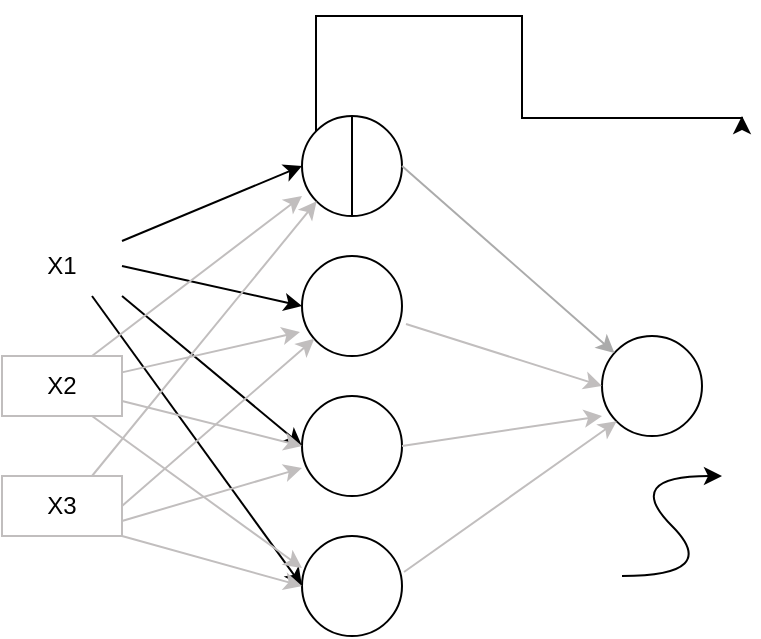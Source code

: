 <mxfile version="25.0.3">
  <diagram name="Page-1" id="ZQwy2tCBjeSNqqhctZNx">
    <mxGraphModel dx="1047" dy="639" grid="1" gridSize="10" guides="1" tooltips="1" connect="1" arrows="1" fold="1" page="1" pageScale="1" pageWidth="850" pageHeight="1100" math="0" shadow="0">
      <root>
        <mxCell id="0" />
        <mxCell id="1" parent="0" />
        <mxCell id="28EZDfu7nihR8xJpcDyL-1" value="X1" style="text;align=center;html=1;verticalAlign=middle;whiteSpace=wrap;rounded=0;" vertex="1" parent="1">
          <mxGeometry x="90" y="190" width="60" height="30" as="geometry" />
        </mxCell>
        <mxCell id="28EZDfu7nihR8xJpcDyL-2" value="X2" style="text;strokeColor=#c1bebe;align=center;fillColor=none;html=1;verticalAlign=middle;whiteSpace=wrap;rounded=0;" vertex="1" parent="1">
          <mxGeometry x="90" y="250" width="60" height="30" as="geometry" />
        </mxCell>
        <mxCell id="28EZDfu7nihR8xJpcDyL-3" value="X3" style="text;strokeColor=#c1bebe;align=center;fillColor=none;html=1;verticalAlign=middle;whiteSpace=wrap;rounded=0;" vertex="1" parent="1">
          <mxGeometry x="90" y="310" width="60" height="30" as="geometry" />
        </mxCell>
        <mxCell id="28EZDfu7nihR8xJpcDyL-30" style="edgeStyle=orthogonalEdgeStyle;rounded=0;orthogonalLoop=1;jettySize=auto;html=1;" edge="1" parent="1" source="28EZDfu7nihR8xJpcDyL-4">
          <mxGeometry relative="1" as="geometry">
            <mxPoint x="460" y="130" as="targetPoint" />
            <Array as="points">
              <mxPoint x="247" y="80" />
              <mxPoint x="350" y="80" />
              <mxPoint x="350" y="131" />
            </Array>
          </mxGeometry>
        </mxCell>
        <mxCell id="28EZDfu7nihR8xJpcDyL-4" value="" style="ellipse;whiteSpace=wrap;html=1;aspect=fixed;" vertex="1" parent="1">
          <mxGeometry x="240" y="130" width="50" height="50" as="geometry" />
        </mxCell>
        <mxCell id="28EZDfu7nihR8xJpcDyL-5" value="" style="ellipse;whiteSpace=wrap;html=1;aspect=fixed;" vertex="1" parent="1">
          <mxGeometry x="240" y="200" width="50" height="50" as="geometry" />
        </mxCell>
        <mxCell id="28EZDfu7nihR8xJpcDyL-6" value="" style="ellipse;whiteSpace=wrap;html=1;aspect=fixed;" vertex="1" parent="1">
          <mxGeometry x="240" y="270" width="50" height="50" as="geometry" />
        </mxCell>
        <mxCell id="28EZDfu7nihR8xJpcDyL-7" value="" style="ellipse;whiteSpace=wrap;html=1;aspect=fixed;" vertex="1" parent="1">
          <mxGeometry x="240" y="340" width="50" height="50" as="geometry" />
        </mxCell>
        <mxCell id="28EZDfu7nihR8xJpcDyL-8" value="" style="ellipse;whiteSpace=wrap;html=1;aspect=fixed;" vertex="1" parent="1">
          <mxGeometry x="390" y="240" width="50" height="50" as="geometry" />
        </mxCell>
        <mxCell id="28EZDfu7nihR8xJpcDyL-9" value="" style="endArrow=classic;html=1;rounded=0;entryX=0;entryY=0.5;entryDx=0;entryDy=0;" edge="1" parent="1" source="28EZDfu7nihR8xJpcDyL-1" target="28EZDfu7nihR8xJpcDyL-4">
          <mxGeometry width="50" height="50" relative="1" as="geometry">
            <mxPoint x="140" y="190" as="sourcePoint" />
            <mxPoint x="190" y="140" as="targetPoint" />
          </mxGeometry>
        </mxCell>
        <mxCell id="28EZDfu7nihR8xJpcDyL-11" value="" style="endArrow=classic;html=1;rounded=0;exitX=1;exitY=0.5;exitDx=0;exitDy=0;entryX=0;entryY=0.5;entryDx=0;entryDy=0;" edge="1" parent="1" source="28EZDfu7nihR8xJpcDyL-1" target="28EZDfu7nihR8xJpcDyL-5">
          <mxGeometry width="50" height="50" relative="1" as="geometry">
            <mxPoint x="400" y="360" as="sourcePoint" />
            <mxPoint x="450" y="310" as="targetPoint" />
          </mxGeometry>
        </mxCell>
        <mxCell id="28EZDfu7nihR8xJpcDyL-12" value="" style="endArrow=classic;html=1;rounded=0;exitX=0.75;exitY=1;exitDx=0;exitDy=0;entryX=0;entryY=0.5;entryDx=0;entryDy=0;" edge="1" parent="1" source="28EZDfu7nihR8xJpcDyL-1" target="28EZDfu7nihR8xJpcDyL-7">
          <mxGeometry width="50" height="50" relative="1" as="geometry">
            <mxPoint x="400" y="360" as="sourcePoint" />
            <mxPoint x="450" y="310" as="targetPoint" />
          </mxGeometry>
        </mxCell>
        <mxCell id="28EZDfu7nihR8xJpcDyL-13" value="" style="endArrow=classic;html=1;rounded=0;exitX=1;exitY=1;exitDx=0;exitDy=0;entryX=0;entryY=0.5;entryDx=0;entryDy=0;" edge="1" parent="1" source="28EZDfu7nihR8xJpcDyL-1" target="28EZDfu7nihR8xJpcDyL-6">
          <mxGeometry width="50" height="50" relative="1" as="geometry">
            <mxPoint x="400" y="360" as="sourcePoint" />
            <mxPoint x="450" y="310" as="targetPoint" />
          </mxGeometry>
        </mxCell>
        <mxCell id="28EZDfu7nihR8xJpcDyL-14" value="" style="endArrow=classic;html=1;rounded=0;exitX=1.02;exitY=0.36;exitDx=0;exitDy=0;exitPerimeter=0;entryX=0;entryY=1;entryDx=0;entryDy=0;strokeColor=#c1bebe;" edge="1" parent="1" source="28EZDfu7nihR8xJpcDyL-7" target="28EZDfu7nihR8xJpcDyL-8">
          <mxGeometry width="50" height="50" relative="1" as="geometry">
            <mxPoint x="400" y="360" as="sourcePoint" />
            <mxPoint x="450" y="310" as="targetPoint" />
          </mxGeometry>
        </mxCell>
        <mxCell id="28EZDfu7nihR8xJpcDyL-15" value="" style="endArrow=classic;html=1;rounded=0;exitX=1;exitY=0.5;exitDx=0;exitDy=0;entryX=0;entryY=0.8;entryDx=0;entryDy=0;entryPerimeter=0;strokeColor=#c1bebe;" edge="1" parent="1" source="28EZDfu7nihR8xJpcDyL-6" target="28EZDfu7nihR8xJpcDyL-8">
          <mxGeometry width="50" height="50" relative="1" as="geometry">
            <mxPoint x="301" y="368" as="sourcePoint" />
            <mxPoint x="407" y="293" as="targetPoint" />
          </mxGeometry>
        </mxCell>
        <mxCell id="28EZDfu7nihR8xJpcDyL-16" value="" style="endArrow=classic;html=1;rounded=0;exitX=1.04;exitY=0.68;exitDx=0;exitDy=0;entryX=0;entryY=0.5;entryDx=0;entryDy=0;exitPerimeter=0;strokeColor=#c1bebe;" edge="1" parent="1" source="28EZDfu7nihR8xJpcDyL-5" target="28EZDfu7nihR8xJpcDyL-8">
          <mxGeometry width="50" height="50" relative="1" as="geometry">
            <mxPoint x="300" y="305" as="sourcePoint" />
            <mxPoint x="400" y="290" as="targetPoint" />
          </mxGeometry>
        </mxCell>
        <mxCell id="28EZDfu7nihR8xJpcDyL-17" value="" style="endArrow=classic;html=1;rounded=0;exitX=1;exitY=0.5;exitDx=0;exitDy=0;strokeColor=#ababab;" edge="1" parent="1" source="28EZDfu7nihR8xJpcDyL-4" target="28EZDfu7nihR8xJpcDyL-8">
          <mxGeometry width="50" height="50" relative="1" as="geometry">
            <mxPoint x="302" y="244" as="sourcePoint" />
            <mxPoint x="400" y="275" as="targetPoint" />
          </mxGeometry>
        </mxCell>
        <mxCell id="28EZDfu7nihR8xJpcDyL-18" value="" style="endArrow=classic;html=1;rounded=0;exitX=0.75;exitY=0;exitDx=0;exitDy=0;entryX=0;entryY=0.8;entryDx=0;entryDy=0;entryPerimeter=0;strokeColor=#c1bebe;" edge="1" parent="1" source="28EZDfu7nihR8xJpcDyL-2" target="28EZDfu7nihR8xJpcDyL-4">
          <mxGeometry width="50" height="50" relative="1" as="geometry">
            <mxPoint x="400" y="360" as="sourcePoint" />
            <mxPoint x="450" y="310" as="targetPoint" />
          </mxGeometry>
        </mxCell>
        <mxCell id="28EZDfu7nihR8xJpcDyL-20" value="" style="endArrow=classic;html=1;rounded=0;exitX=1;exitY=1;exitDx=0;exitDy=0;entryX=0;entryY=0.5;entryDx=0;entryDy=0;strokeColor=#c1bebe;" edge="1" parent="1" source="28EZDfu7nihR8xJpcDyL-3" target="28EZDfu7nihR8xJpcDyL-7">
          <mxGeometry width="50" height="50" relative="1" as="geometry">
            <mxPoint x="400" y="360" as="sourcePoint" />
            <mxPoint x="450" y="310" as="targetPoint" />
          </mxGeometry>
        </mxCell>
        <mxCell id="28EZDfu7nihR8xJpcDyL-21" value="" style="endArrow=classic;html=1;rounded=0;exitX=1;exitY=0.75;exitDx=0;exitDy=0;entryX=0;entryY=0.72;entryDx=0;entryDy=0;entryPerimeter=0;strokeColor=#c1bebe;" edge="1" parent="1" source="28EZDfu7nihR8xJpcDyL-3" target="28EZDfu7nihR8xJpcDyL-6">
          <mxGeometry width="50" height="50" relative="1" as="geometry">
            <mxPoint x="400" y="360" as="sourcePoint" />
            <mxPoint x="450" y="310" as="targetPoint" />
          </mxGeometry>
        </mxCell>
        <mxCell id="28EZDfu7nihR8xJpcDyL-22" value="" style="endArrow=classic;html=1;rounded=0;exitX=1;exitY=0.5;exitDx=0;exitDy=0;strokeColor=#c1bebe;" edge="1" parent="1" source="28EZDfu7nihR8xJpcDyL-3" target="28EZDfu7nihR8xJpcDyL-5">
          <mxGeometry width="50" height="50" relative="1" as="geometry">
            <mxPoint x="400" y="360" as="sourcePoint" />
            <mxPoint x="450" y="310" as="targetPoint" />
          </mxGeometry>
        </mxCell>
        <mxCell id="28EZDfu7nihR8xJpcDyL-23" value="" style="endArrow=classic;html=1;rounded=0;exitX=0.75;exitY=0;exitDx=0;exitDy=0;entryX=0;entryY=1;entryDx=0;entryDy=0;strokeColor=#c1bebe;" edge="1" parent="1" source="28EZDfu7nihR8xJpcDyL-3" target="28EZDfu7nihR8xJpcDyL-4">
          <mxGeometry width="50" height="50" relative="1" as="geometry">
            <mxPoint x="400" y="360" as="sourcePoint" />
            <mxPoint x="450" y="310" as="targetPoint" />
          </mxGeometry>
        </mxCell>
        <mxCell id="28EZDfu7nihR8xJpcDyL-24" value="" style="endArrow=classic;html=1;rounded=0;exitX=0.75;exitY=1;exitDx=0;exitDy=0;entryX=0;entryY=0.32;entryDx=0;entryDy=0;entryPerimeter=0;strokeColor=#c1bebe;" edge="1" parent="1" source="28EZDfu7nihR8xJpcDyL-2" target="28EZDfu7nihR8xJpcDyL-7">
          <mxGeometry width="50" height="50" relative="1" as="geometry">
            <mxPoint x="400" y="360" as="sourcePoint" />
            <mxPoint x="450" y="310" as="targetPoint" />
          </mxGeometry>
        </mxCell>
        <mxCell id="28EZDfu7nihR8xJpcDyL-25" value="" style="endArrow=classic;html=1;rounded=0;entryX=0;entryY=0.5;entryDx=0;entryDy=0;strokeColor=#c1bebe;" edge="1" parent="1" source="28EZDfu7nihR8xJpcDyL-2" target="28EZDfu7nihR8xJpcDyL-6">
          <mxGeometry width="50" height="50" relative="1" as="geometry">
            <mxPoint x="400" y="360" as="sourcePoint" />
            <mxPoint x="450" y="310" as="targetPoint" />
          </mxGeometry>
        </mxCell>
        <mxCell id="28EZDfu7nihR8xJpcDyL-26" value="" style="endArrow=classic;html=1;rounded=0;entryX=-0.02;entryY=0.76;entryDx=0;entryDy=0;entryPerimeter=0;strokeColor=#c1bebe;" edge="1" parent="1" source="28EZDfu7nihR8xJpcDyL-2" target="28EZDfu7nihR8xJpcDyL-5">
          <mxGeometry width="50" height="50" relative="1" as="geometry">
            <mxPoint x="400" y="360" as="sourcePoint" />
            <mxPoint x="450" y="310" as="targetPoint" />
          </mxGeometry>
        </mxCell>
        <mxCell id="28EZDfu7nihR8xJpcDyL-27" value="" style="endArrow=none;html=1;rounded=0;entryX=0.5;entryY=0;entryDx=0;entryDy=0;exitX=0.5;exitY=1;exitDx=0;exitDy=0;" edge="1" parent="1" source="28EZDfu7nihR8xJpcDyL-4" target="28EZDfu7nihR8xJpcDyL-4">
          <mxGeometry width="50" height="50" relative="1" as="geometry">
            <mxPoint x="400" y="360" as="sourcePoint" />
            <mxPoint x="450" y="310" as="targetPoint" />
          </mxGeometry>
        </mxCell>
        <mxCell id="28EZDfu7nihR8xJpcDyL-29" value="" style="curved=1;endArrow=classic;html=1;rounded=0;" edge="1" parent="1">
          <mxGeometry width="50" height="50" relative="1" as="geometry">
            <mxPoint x="400" y="360" as="sourcePoint" />
            <mxPoint x="450" y="310" as="targetPoint" />
            <Array as="points">
              <mxPoint x="450" y="360" />
              <mxPoint x="400" y="310" />
            </Array>
          </mxGeometry>
        </mxCell>
      </root>
    </mxGraphModel>
  </diagram>
</mxfile>
